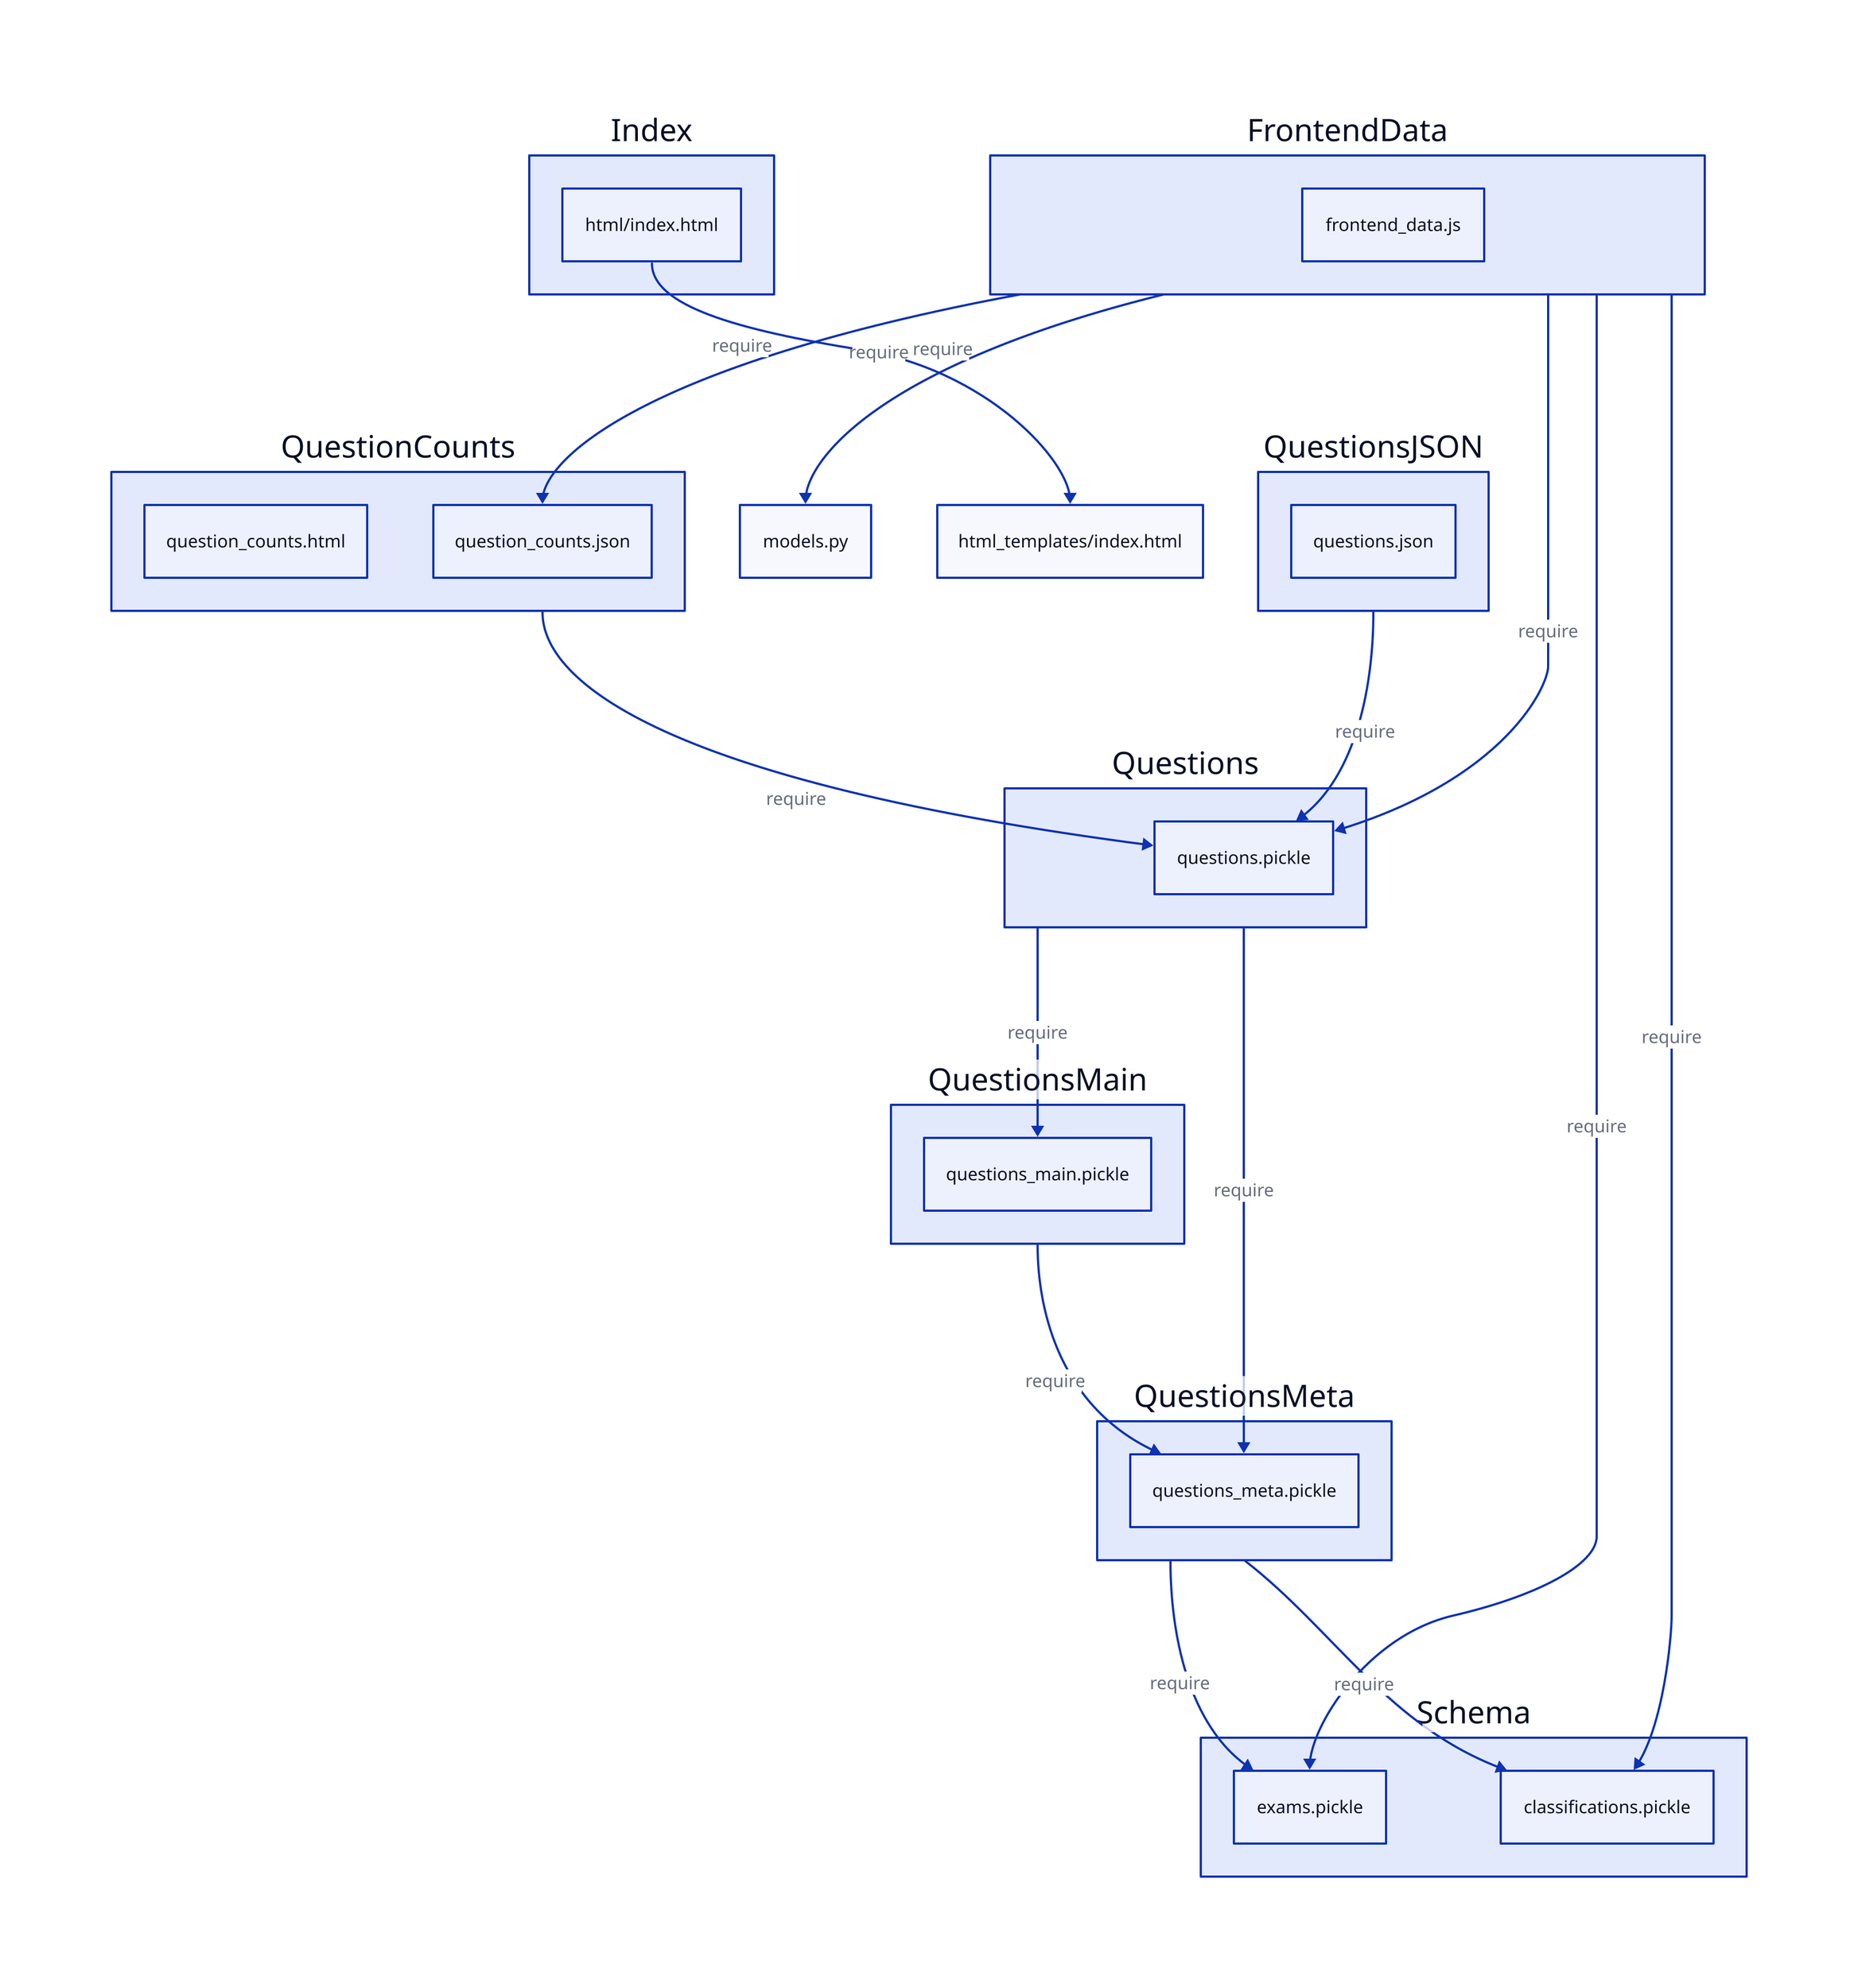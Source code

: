 vars: {
  d2-config: {
    layout-engine: elk
  }
}

direction: down

Schema: {
  "exams.pickle"
  "classifications.pickle"
}


QuestionsMeta: {
  "questions_meta.pickle"
}
QuestionsMeta -> Schema."exams.pickle": require
QuestionsMeta -> Schema."classifications.pickle": require


QuestionsMain: {
  "questions_main.pickle"
}
QuestionsMain -> QuestionsMeta."questions_meta.pickle": require


Questions: {
  "questions.pickle"
}
Questions -> QuestionsMeta."questions_meta.pickle": require
Questions -> QuestionsMain."questions_main.pickle": require


QuestionCounts: {
  "question_counts.html"
  "question_counts.json"
}
QuestionCounts -> Questions."questions.pickle": require


QuestionsJSON: {
  "questions.json"
}
QuestionsJSON -> Questions."questions.pickle": require


"models.py"


FrontendData: {
  "frontend_data.js"
}
FrontendData -> Questions."questions.pickle": require
FrontendData -> Schema."exams.pickle": require
FrontendData -> Schema."classifications.pickle": require
FrontendData -> QuestionCounts."question_counts.json": require
FrontendData -> "models.py": require

"html_templates/index.html"

Index: {
  "html/index.html"
}
Index."html/index.html" -> "html_templates/index.html": require
